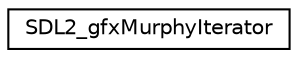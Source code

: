 digraph "Graphical Class Hierarchy"
{
 // LATEX_PDF_SIZE
  edge [fontname="Helvetica",fontsize="10",labelfontname="Helvetica",labelfontsize="10"];
  node [fontname="Helvetica",fontsize="10",shape=record];
  rankdir="LR";
  Node0 [label="SDL2_gfxMurphyIterator",height=0.2,width=0.4,color="black", fillcolor="white", style="filled",URL="$structSDL2__gfxMurphyIterator.html",tooltip="The structure passed to the internal Murphy iterator."];
}

